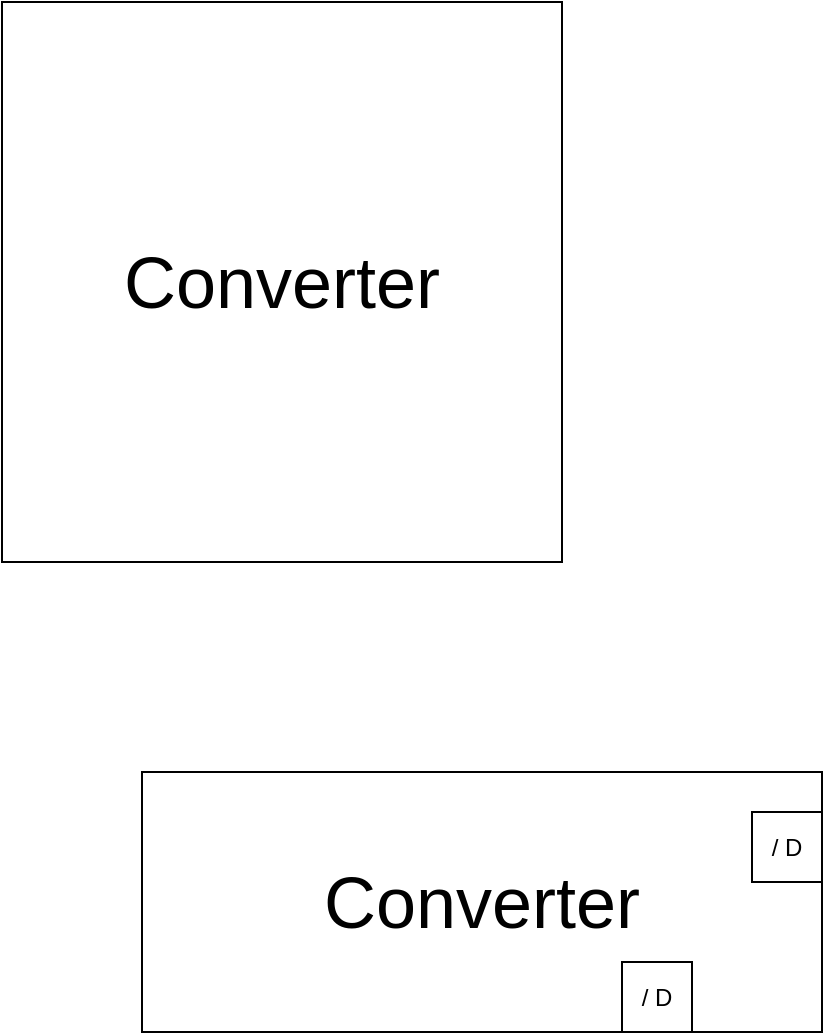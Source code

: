 <mxfile version="13.6.5">
    <diagram id="zmuReDWxI1mBE0QOZE-J" name="Page-1">
        <mxGraphModel dx="763" dy="924" grid="1" gridSize="10" guides="1" tooltips="1" connect="1" arrows="1" fold="1" page="1" pageScale="1" pageWidth="1100" pageHeight="850" math="0" shadow="0">
            <root>
                <mxCell id="0"/>
                <mxCell id="1" parent="0"/>
                <mxCell id="4" value="&lt;font style=&quot;font-size: 36px&quot;&gt;Converter&lt;/font&gt;" style="rounded=0;whiteSpace=wrap;html=1;" vertex="1" parent="1">
                    <mxGeometry x="160" y="440" width="340" height="130" as="geometry"/>
                </mxCell>
                <mxCell id="2" value="&lt;font style=&quot;font-size: 36px&quot;&gt;Converter&lt;/font&gt;" style="whiteSpace=wrap;html=1;aspect=fixed;" vertex="1" parent="1">
                    <mxGeometry x="90" y="55" width="280" height="280" as="geometry"/>
                </mxCell>
                <mxCell id="3" value="/ D" style="whiteSpace=wrap;html=1;aspect=fixed;" vertex="1" parent="1">
                    <mxGeometry x="400" y="535" width="35" height="35" as="geometry"/>
                </mxCell>
                <mxCell id="6" value="/ D" style="whiteSpace=wrap;html=1;aspect=fixed;" vertex="1" parent="1">
                    <mxGeometry x="465" y="460" width="35" height="35" as="geometry"/>
                </mxCell>
            </root>
        </mxGraphModel>
    </diagram>
</mxfile>
